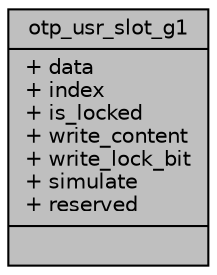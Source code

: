 digraph "otp_usr_slot_g1"
{
 // INTERACTIVE_SVG=YES
 // LATEX_PDF_SIZE
  bgcolor="transparent";
  edge [fontname="Helvetica",fontsize="10",labelfontname="Helvetica",labelfontsize="10"];
  node [fontname="Helvetica",fontsize="10",shape=record];
  Node1 [label="{otp_usr_slot_g1\n|+ data\l+ index\l+ is_locked\l+ write_content\l+ write_lock_bit\l+ simulate\l+ reserved\l|}",height=0.2,width=0.4,color="black", fillcolor="grey75", style="filled", fontcolor="black",tooltip=" "];
}
